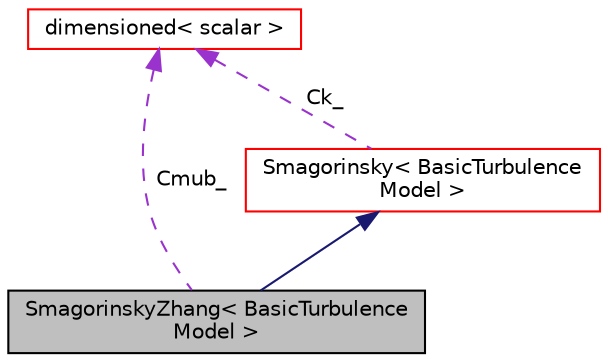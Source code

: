 digraph "SmagorinskyZhang&lt; BasicTurbulenceModel &gt;"
{
  bgcolor="transparent";
  edge [fontname="Helvetica",fontsize="10",labelfontname="Helvetica",labelfontsize="10"];
  node [fontname="Helvetica",fontsize="10",shape=record];
  Node1 [label="SmagorinskyZhang\< BasicTurbulence\lModel \>",height=0.2,width=0.4,color="black", fillcolor="grey75", style="filled", fontcolor="black"];
  Node2 -> Node1 [dir="back",color="midnightblue",fontsize="10",style="solid",fontname="Helvetica"];
  Node2 [label="Smagorinsky\< BasicTurbulence\lModel \>",height=0.2,width=0.4,color="red",URL="$a02428.html",tooltip="The Smagorinsky SGS model. "];
  Node3 -> Node2 [dir="back",color="darkorchid3",fontsize="10",style="dashed",label=" Ck_" ,fontname="Helvetica"];
  Node3 [label="dimensioned\< scalar \>",height=0.2,width=0.4,color="red",URL="$a00540.html"];
  Node3 -> Node1 [dir="back",color="darkorchid3",fontsize="10",style="dashed",label=" Cmub_" ,fontname="Helvetica"];
}
